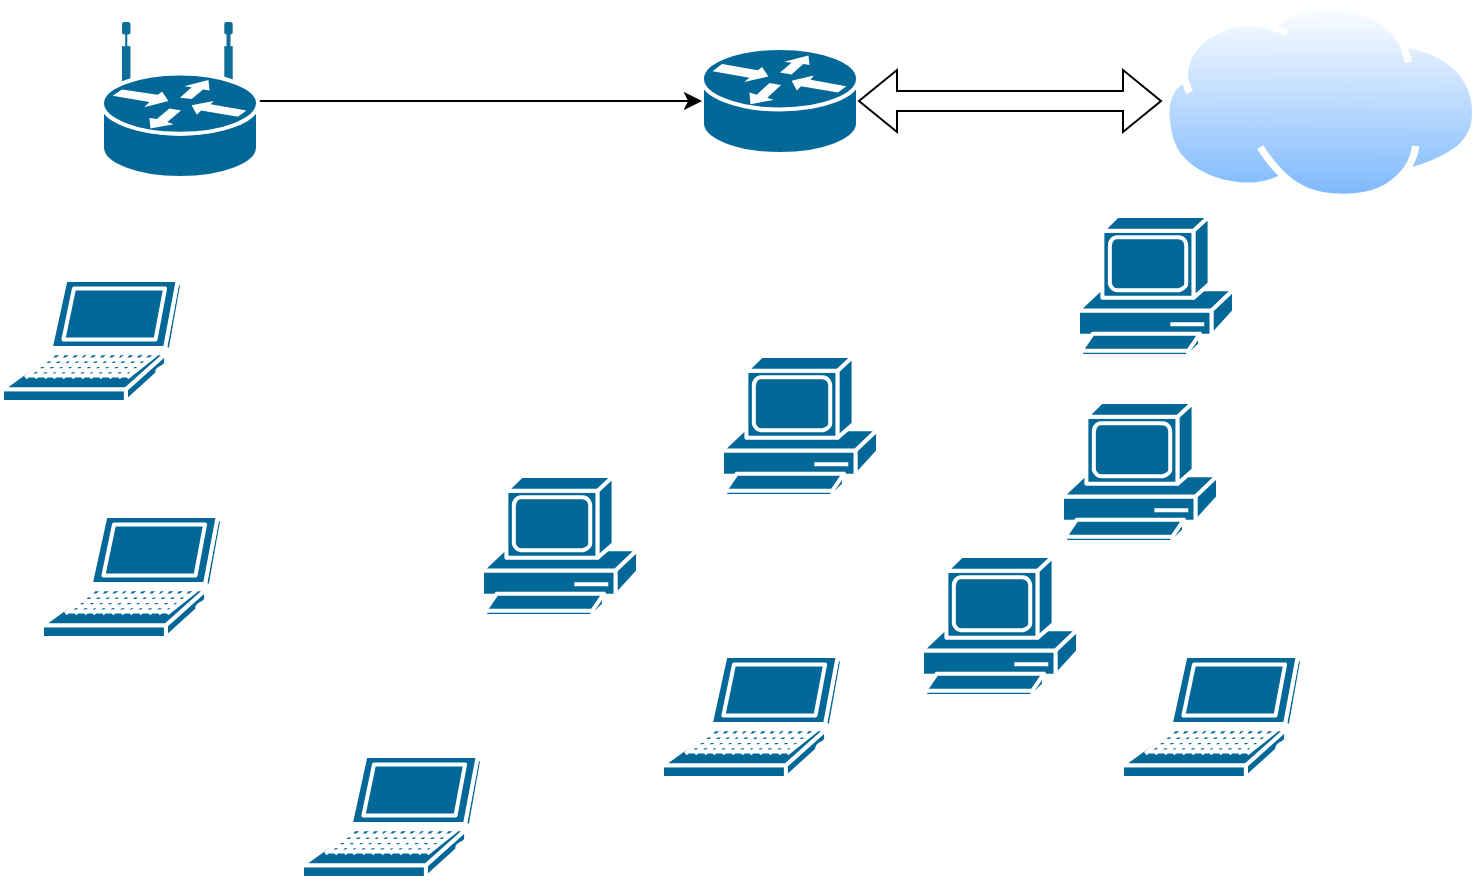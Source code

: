 <mxfile version="22.1.3" type="github">
  <diagram name="Page-1" id="KOLSGzntJ_WBEyzj5OPS">
    <mxGraphModel dx="828" dy="483" grid="1" gridSize="10" guides="1" tooltips="1" connect="1" arrows="1" fold="1" page="1" pageScale="1" pageWidth="850" pageHeight="1100" math="0" shadow="0">
      <root>
        <mxCell id="0" />
        <mxCell id="1" parent="0" />
        <mxCell id="ozs-49F03wxECz0qztLr-2" value="" style="shape=mxgraph.cisco.routers.router;sketch=0;html=1;pointerEvents=1;dashed=0;fillColor=#036897;strokeColor=#ffffff;strokeWidth=2;verticalLabelPosition=bottom;verticalAlign=top;align=center;outlineConnect=0;" vertex="1" parent="1">
          <mxGeometry x="430" y="66" width="78" height="53" as="geometry" />
        </mxCell>
        <mxCell id="ozs-49F03wxECz0qztLr-20" style="edgeStyle=orthogonalEdgeStyle;rounded=0;orthogonalLoop=1;jettySize=auto;html=1;" edge="1" parent="1" source="ozs-49F03wxECz0qztLr-3" target="ozs-49F03wxECz0qztLr-2">
          <mxGeometry relative="1" as="geometry" />
        </mxCell>
        <mxCell id="ozs-49F03wxECz0qztLr-3" value="" style="shape=mxgraph.cisco.routers.wireless_router;sketch=0;html=1;pointerEvents=1;dashed=0;fillColor=#036897;strokeColor=#ffffff;strokeWidth=2;verticalLabelPosition=bottom;verticalAlign=top;align=center;outlineConnect=0;" vertex="1" parent="1">
          <mxGeometry x="130" y="54" width="78" height="77" as="geometry" />
        </mxCell>
        <mxCell id="ozs-49F03wxECz0qztLr-4" value="" style="shape=mxgraph.cisco.computers_and_peripherals.pc;sketch=0;html=1;pointerEvents=1;dashed=0;fillColor=#036897;strokeColor=#ffffff;strokeWidth=2;verticalLabelPosition=bottom;verticalAlign=top;align=center;outlineConnect=0;" vertex="1" parent="1">
          <mxGeometry x="440" y="220" width="78" height="70" as="geometry" />
        </mxCell>
        <mxCell id="ozs-49F03wxECz0qztLr-5" value="" style="shape=mxgraph.cisco.computers_and_peripherals.pc;sketch=0;html=1;pointerEvents=1;dashed=0;fillColor=#036897;strokeColor=#ffffff;strokeWidth=2;verticalLabelPosition=bottom;verticalAlign=top;align=center;outlineConnect=0;" vertex="1" parent="1">
          <mxGeometry x="320" y="280" width="78" height="70" as="geometry" />
        </mxCell>
        <mxCell id="ozs-49F03wxECz0qztLr-6" value="" style="shape=mxgraph.cisco.computers_and_peripherals.pc;sketch=0;html=1;pointerEvents=1;dashed=0;fillColor=#036897;strokeColor=#ffffff;strokeWidth=2;verticalLabelPosition=bottom;verticalAlign=top;align=center;outlineConnect=0;" vertex="1" parent="1">
          <mxGeometry x="440" y="220" width="78" height="70" as="geometry" />
        </mxCell>
        <mxCell id="ozs-49F03wxECz0qztLr-7" value="" style="shape=mxgraph.cisco.computers_and_peripherals.pc;sketch=0;html=1;pointerEvents=1;dashed=0;fillColor=#036897;strokeColor=#ffffff;strokeWidth=2;verticalLabelPosition=bottom;verticalAlign=top;align=center;outlineConnect=0;" vertex="1" parent="1">
          <mxGeometry x="540" y="320" width="78" height="70" as="geometry" />
        </mxCell>
        <mxCell id="ozs-49F03wxECz0qztLr-8" value="" style="shape=mxgraph.cisco.computers_and_peripherals.pc;sketch=0;html=1;pointerEvents=1;dashed=0;fillColor=#036897;strokeColor=#ffffff;strokeWidth=2;verticalLabelPosition=bottom;verticalAlign=top;align=center;outlineConnect=0;" vertex="1" parent="1">
          <mxGeometry x="610" y="243" width="78" height="70" as="geometry" />
        </mxCell>
        <mxCell id="ozs-49F03wxECz0qztLr-9" value="" style="shape=mxgraph.cisco.computers_and_peripherals.pc;sketch=0;html=1;pointerEvents=1;dashed=0;fillColor=#036897;strokeColor=#ffffff;strokeWidth=2;verticalLabelPosition=bottom;verticalAlign=top;align=center;outlineConnect=0;" vertex="1" parent="1">
          <mxGeometry x="618" y="150" width="78" height="70" as="geometry" />
        </mxCell>
        <mxCell id="ozs-49F03wxECz0qztLr-10" value="" style="shape=mxgraph.cisco.computers_and_peripherals.laptop;sketch=0;html=1;pointerEvents=1;dashed=0;fillColor=#036897;strokeColor=#ffffff;strokeWidth=2;verticalLabelPosition=bottom;verticalAlign=top;align=center;outlineConnect=0;" vertex="1" parent="1">
          <mxGeometry x="80" y="182" width="90" height="61" as="geometry" />
        </mxCell>
        <mxCell id="ozs-49F03wxECz0qztLr-11" value="" style="shape=mxgraph.cisco.computers_and_peripherals.laptop;sketch=0;html=1;pointerEvents=1;dashed=0;fillColor=#036897;strokeColor=#ffffff;strokeWidth=2;verticalLabelPosition=bottom;verticalAlign=top;align=center;outlineConnect=0;" vertex="1" parent="1">
          <mxGeometry x="100" y="300" width="90" height="61" as="geometry" />
        </mxCell>
        <mxCell id="ozs-49F03wxECz0qztLr-12" value="" style="shape=mxgraph.cisco.computers_and_peripherals.laptop;sketch=0;html=1;pointerEvents=1;dashed=0;fillColor=#036897;strokeColor=#ffffff;strokeWidth=2;verticalLabelPosition=bottom;verticalAlign=top;align=center;outlineConnect=0;" vertex="1" parent="1">
          <mxGeometry x="640" y="370" width="90" height="61" as="geometry" />
        </mxCell>
        <mxCell id="ozs-49F03wxECz0qztLr-13" value="" style="shape=mxgraph.cisco.computers_and_peripherals.laptop;sketch=0;html=1;pointerEvents=1;dashed=0;fillColor=#036897;strokeColor=#ffffff;strokeWidth=2;verticalLabelPosition=bottom;verticalAlign=top;align=center;outlineConnect=0;" vertex="1" parent="1">
          <mxGeometry x="230" y="420" width="90" height="61" as="geometry" />
        </mxCell>
        <mxCell id="ozs-49F03wxECz0qztLr-14" value="" style="shape=mxgraph.cisco.computers_and_peripherals.laptop;sketch=0;html=1;pointerEvents=1;dashed=0;fillColor=#036897;strokeColor=#ffffff;strokeWidth=2;verticalLabelPosition=bottom;verticalAlign=top;align=center;outlineConnect=0;" vertex="1" parent="1">
          <mxGeometry x="410" y="370" width="90" height="61" as="geometry" />
        </mxCell>
        <mxCell id="ozs-49F03wxECz0qztLr-15" value="" style="image;aspect=fixed;perimeter=ellipsePerimeter;html=1;align=center;shadow=0;dashed=0;spacingTop=3;image=img/lib/active_directory/internet_cloud.svg;" vertex="1" parent="1">
          <mxGeometry x="660" y="42.5" width="158.73" height="100" as="geometry" />
        </mxCell>
        <mxCell id="ozs-49F03wxECz0qztLr-19" value="" style="shape=flexArrow;endArrow=classic;startArrow=classic;html=1;rounded=0;entryX=0;entryY=0.5;entryDx=0;entryDy=0;" edge="1" parent="1" source="ozs-49F03wxECz0qztLr-2" target="ozs-49F03wxECz0qztLr-15">
          <mxGeometry width="100" height="100" relative="1" as="geometry">
            <mxPoint x="518" y="110" as="sourcePoint" />
            <mxPoint x="640" y="50" as="targetPoint" />
          </mxGeometry>
        </mxCell>
      </root>
    </mxGraphModel>
  </diagram>
</mxfile>

